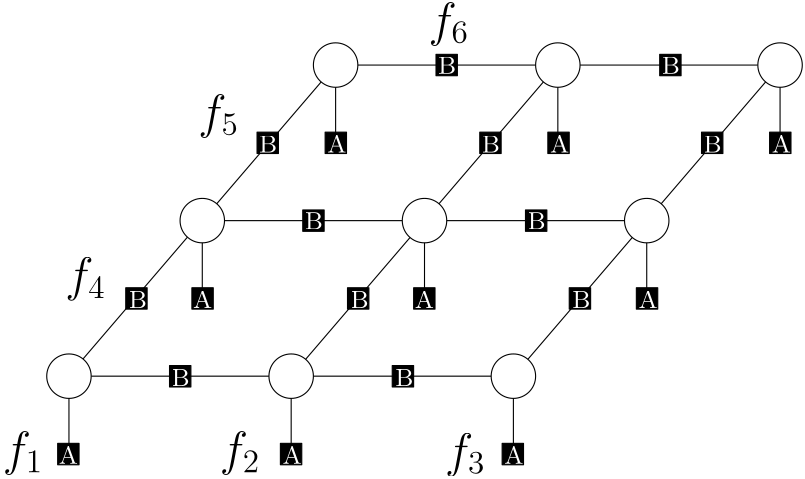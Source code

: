 <?xml version="1.0"?>
<!DOCTYPE ipe SYSTEM "ipe.dtd">
<ipe version="70010" creator="Ipe 7.0.10">
<info created="D:20090318161940" modified="D:20100326153505"/>
<ipestyle name="ipe6">
<symbol name="mark/circle(sx)" transformations="translations">
<path fill="sym-stroke">
0.6 0 0 0.6 0 0 e
0.4 0 0 0.4 0 0 e
</path>
</symbol>
<symbol name="mark/disk(sx)" transformations="translations">
<path fill="sym-stroke">
0.6 0 0 0.6 0 0 e
</path>
</symbol>
<symbol name="mark/fdisk(sfx)" transformations="translations">
<group>
<path fill="sym-stroke" fillrule="eofill">
0.6 0 0 0.6 0 0 e
0.4 0 0 0.4 0 0 e
</path>
<path fill="sym-fill">
0.4 0 0 0.4 0 0 e
</path>
</group>
</symbol>
<symbol name="mark/box(sx)" transformations="translations">
<path fill="sym-stroke" fillrule="eofill">
-0.6 -0.6 m
0.6 -0.6 l
0.6 0.6 l
-0.6 0.6 l
h
-0.4 -0.4 m
0.4 -0.4 l
0.4 0.4 l
-0.4 0.4 l
h
</path>
</symbol>
<symbol name="mark/square(sx)" transformations="translations">
<path fill="sym-stroke">
-0.6 -0.6 m
0.6 -0.6 l
0.6 0.6 l
-0.6 0.6 l
h
</path>
</symbol>
<symbol name="mark/fsquare(sfx)" transformations="translations">
<group>
<path fill="sym-stroke" fillrule="eofill">
-0.6 -0.6 m
0.6 -0.6 l
0.6 0.6 l
-0.6 0.6 l
0 -0.4 m
0.4 -0.4 l
0.4 0.4 l
-0.4 0.4 l
h
</path>
<path fill="sym-fill">
-0.4 -0.4 m
0.4 -0.4 l
0.4 0.4 l
-0.4 0.4 l
h
</path>
</group>
</symbol>
<symbol name="mark/cross(sx)" transformations="translations">
<group>
<path fill="sym-stroke">
-0.43 -0.57 m
0.57 0.43 l
0.43 0.57 l
-0.57 -0.43 l
h
</path>
<path fill="sym-stroke">
-0.43 0.57 m
0.57 -0.43 l
0.43 -0.57 l
-0.57 0.43 l
h
</path>
</group>
</symbol>
<pen name="heavier" value="0.8"/>
<pen name="fat" value="1.2"/>
<pen name="ultrafat" value="2"/>
<symbolsize name="large" value="5"/>
<symbolsize name="small" value="2"/>
<symbolsize name="tiny" value="1.1"/>
<arrowsize name="large" value="10"/>
<arrowsize name="small" value="5"/>
<arrowsize name="tiny" value="3"/>
<color name="red" value="1 0 0"/>
<color name="green" value="0 1 0"/>
<color name="blue" value="0 0 1"/>
<color name="yellow" value="1 1 0"/>
<color name="gray1" value="0.125"/>
<color name="gray2" value="0.25"/>
<color name="gray3" value="0.375"/>
<color name="gray4" value="0.5"/>
<color name="gray5" value="0.625"/>
<color name="gray6" value="0.75"/>
<color name="gray7" value="0.875"/>
<dashstyle name="dashed" value="[4] 0"/>
<dashstyle name="dotted" value="[1 3] 0"/>
<dashstyle name="dash dotted" value="[4 2 1 2] 0"/>
<dashstyle name="dash dot dotted" value="[4 2 1 2 1 2] 0"/>
<textsize name="large" value="\large"/>
<textsize name="small" value="\small"/>
<textsize name="tiny" value="\tiny"/>
<textsize name="Large" value="\Large"/>
<textsize name="LARGE" value="\LARGE"/>
<textsize name="huge" value="\huge"/>
<textsize name="Huge" value="\Huge"/>
<textsize name="footnote" value="\footnotesize"/>
<textstyle name="center" begin="\begin{center}" end="\end{center}"/>
<textstyle name="itemize" begin="\begin{itemize}" end="\end{itemize}"/>
<textstyle name="item" begin="\begin{itemize}\item{}" end="\end{itemize}"/>
</ipestyle>
<page>
<layer name="alpha"/>
<layer name="beta"/>
<view layers="alpha beta" active="alpha"/>
<path layer="beta" stroke="black">
240 664 m
288 720 l
</path>
<path stroke="black">
160 664 m
208 720 l
</path>
<path layer="alpha" stroke="black">
216 720 m
280 720 l
</path>
<path layer="beta" matrix="1 0 0 1 0.350128 0.700256" stroke="black">
112 608 m
160 664 l
</path>
<path layer="alpha" stroke="black">
120 608 m
184 608 l
</path>
<path stroke="black">
200 608 m
264 608 l
</path>
<path stroke="black">
168 664 m
232 664 l
</path>
<path stroke="black">
248 664 m
312 664 l
</path>
<path stroke="black">
296 720 m
360 720 l
</path>
<path layer="beta" stroke="black">
272 608 m
320 664 l
</path>
<path stroke="black">
320 664 m
368 720 l
</path>
<path stroke="black">
192 608 m
240 664 l
</path>
<path layer="alpha" matrix="1 0 0 1 20.9587 16.1199" stroke="black" fill="black">
111.491 616.012 m
119.183 616.012 l
119.183 623.704 l
111.491 623.704 l
h
</path>
<path matrix="1 0 0 1 36.7145 -11.8904" stroke="black" fill="black">
111.491 616.012 m
119.183 616.012 l
119.183 623.704 l
111.491 623.704 l
h
</path>
<path matrix="1 0 0 1 116.894 -11.8904" stroke="black" fill="black">
111.491 616.012 m
119.183 616.012 l
119.183 623.704 l
111.491 623.704 l
h
</path>
<path matrix="1 0 0 1 84.6821 44.1301" stroke="black" fill="black">
111.491 616.012 m
119.183 616.012 l
119.183 623.704 l
111.491 623.704 l
h
</path>
<path matrix="1 0 0 1 164.861 44.1301" stroke="black" fill="black">
111.491 616.012 m
119.183 616.012 l
119.183 623.704 l
111.491 623.704 l
h
</path>
<path matrix="1 0 0 1 132.65 100.151" stroke="black" fill="black">
111.491 616.012 m
119.183 616.012 l
119.183 623.704 l
111.491 623.704 l
h
</path>
<path matrix="1 0 0 1 213.179 100.151" stroke="black" fill="black">
111.491 616.012 m
119.183 616.012 l
119.183 623.704 l
111.491 623.704 l
h
</path>
<path matrix="1 0 0 1 100.788 16.1199" stroke="black" fill="black">
111.491 616.012 m
119.183 616.012 l
119.183 623.704 l
111.491 623.704 l
h
</path>
<path matrix="1 0 0 1 180.617 16.1199" stroke="black" fill="black">
111.491 616.012 m
119.183 616.012 l
119.183 623.704 l
111.491 623.704 l
h
</path>
<path matrix="1 0 0 1 68.226 72.1404" stroke="black" fill="black">
111.491 616.012 m
119.183 616.012 l
119.183 623.704 l
111.491 623.704 l
h
</path>
<path matrix="1 0 0 1 148.405 72.1404" stroke="black" fill="black">
111.491 616.012 m
119.183 616.012 l
119.183 623.704 l
111.491 623.704 l
h
</path>
<path matrix="1 0 0 1 228.235 72.1404" stroke="black" fill="black">
111.491 616.012 m
119.183 616.012 l
119.183 623.704 l
111.491 623.704 l
h
</path>
<path matrix="1 0 0 1 44.7674 16.1199" stroke="black" fill="black">
111.491 616.012 m
119.183 616.012 l
119.183 623.704 l
111.491 623.704 l
h
</path>
<path matrix="1 0 0 1 124.597 16.1199" stroke="black" fill="black">
111.491 616.012 m
119.183 616.012 l
119.183 623.704 l
111.491 623.704 l
h
</path>
<path matrix="1 0 0 1 204.776 16.1199" stroke="black" fill="black">
111.491 616.012 m
119.183 616.012 l
119.183 623.704 l
111.491 623.704 l
h
</path>
<path matrix="1 0 0 1 252.744 72.1404" stroke="black" fill="black">
111.491 616.012 m
119.183 616.012 l
119.183 623.704 l
111.491 623.704 l
h
</path>
<path matrix="1 0 0 1 172.914 72.1404" stroke="black" fill="black">
111.491 616.012 m
119.183 616.012 l
119.183 623.704 l
111.491 623.704 l
h
</path>
<path matrix="1 0 0 1 92.735 72.1404" stroke="black" fill="black">
111.491 616.012 m
119.183 616.012 l
119.183 623.704 l
111.491 623.704 l
h
</path>
<path matrix="1 0 0 1 -3.55024 -39.9007" stroke="black" fill="black">
111.491 616.012 m
119.183 616.012 l
119.183 623.704 l
111.491 623.704 l
h
</path>
<path matrix="1 0 0 1 76.6291 -39.9007" stroke="black" fill="black">
111.491 616.012 m
119.183 616.012 l
119.183 623.704 l
111.491 623.704 l
h
</path>
<path matrix="1 0 0 1 156.458 -39.9007" stroke="black" fill="black">
111.491 616.012 m
119.183 616.012 l
119.183 623.704 l
111.491 623.704 l
h
</path>
<path stroke="black">
112 580 m
112 608 l
</path>
<path stroke="black">
192 580 m
192 608 l
</path>
<path stroke="black">
272 580 m
272 608 l
</path>
<path stroke="black">
320 636 m
320 664 l
</path>
<path stroke="black">
368 692 m
368 720 l
</path>
<path stroke="black">
288 692 m
288 720 l
</path>
<path stroke="black">
208 692 m
208 720 l
</path>
<path stroke="black">
160 636 m
160 664 l
</path>
<path stroke="black">
240 636 m
240 664 l
</path>
<path matrix="1 0 0 1 0 16" stroke="black" fill="white">
8 0 0 8 160 648 e
</path>
<path matrix="1 0 0 1 0 32" stroke="black" fill="white">
8 0 0 8 208 688 e
</path>
<path matrix="1 0 0 1 0 32" stroke="black" fill="white">
8 0 0 8 288 688 e
</path>
<path matrix="1 0 0 1 0 32" stroke="black" fill="white">
8 0 0 8 368 688 e
</path>
<path matrix="1 0 0 1 0 16" stroke="black" fill="white">
8 0 0 8 320 648 e
</path>
<path matrix="1 0 0 1 0 16" stroke="black" fill="white">
8 0 0 8 240 648 e
</path>
<path stroke="black" fill="white">
8 0 0 8 192 608 e
</path>
<path stroke="black" fill="white">
8 0 0 8 272 608 e
</path>
<path stroke="black" fill="white">
8 0 0 8 112 608 e
</path>
<text matrix="1 0 0 1 -0.591716 0" transformations="translations" pos="88.7692 576.03" stroke="black" type="label" width="14.66" height="11.953" depth="3.35" valign="baseline" size="LARGE">$f_1$</text>
<text matrix="1 0 0 1 77.5148 0.00001775" transformations="translations" pos="88.7692 576.03" stroke="black" type="label" width="14.66" height="11.953" depth="3.35" valign="baseline" size="LARGE">$f_2$</text>
<text matrix="1 0 0 1 158.58 -0.591272" transformations="translations" pos="88.7692 576.03" stroke="black" type="label" width="14.66" height="11.953" depth="3.35" valign="baseline" size="LARGE">$f_3$</text>
<text matrix="1 0 0 1 21.8932 62.7228" transformations="translations" pos="88.7692 576.03" stroke="black" type="label" width="14.66" height="11.953" depth="3.35" valign="baseline" size="LARGE">$f_4$</text>
<text matrix="1 0 0 1 69.8226 121.303" transformations="translations" pos="88.7692 576.03" stroke="black" type="label" width="14.66" height="11.953" depth="3.35" valign="baseline" size="LARGE">$f_5$</text>
<text matrix="1 0 0 1 152.663 154.439" transformations="translations" pos="88.7692 576.03" stroke="black" type="label" width="14.66" height="11.953" depth="3.35" valign="baseline" size="LARGE">$f_6$</text>
<text matrix="1 0 0 1 -25.9095 -58.1212" transformations="translations" pos="134.23 634.598" stroke="white" type="label" width="6.91" height="6.127" depth="0" valign="baseline" size="small">A</text>
<text matrix="1 0 0 1 54.62 -58.1214" transformations="translations" pos="134.23 634.598" stroke="white" type="label" width="6.91" height="6.127" depth="0" valign="baseline" size="small">A</text>
<text matrix="1 0 0 1 134.45 -58.121" transformations="translations" pos="134.23 634.598" stroke="white" type="label" width="6.91" height="6.127" depth="0" valign="baseline" size="small">A</text>
<text matrix="1 0 0 1 22.4089 -2.10031" transformations="translations" pos="134.23 634.598" stroke="white" type="label" width="6.91" height="6.127" depth="0" valign="baseline" size="small">A</text>
<text matrix="1 0 0 1 102.238 -2.10057" transformations="translations" pos="134.23 634.598" stroke="white" type="label" width="6.91" height="6.127" depth="0" valign="baseline" size="small">A</text>
<text matrix="1 0 0 1 182.767 -2.10057" transformations="translations" pos="134.23 634.598" stroke="white" type="label" width="6.91" height="6.127" depth="0" valign="baseline" size="small">A</text>
<text matrix="1 0 0 1 70.7261 53.9199" transformations="translations" pos="134.23 634.598" stroke="white" type="label" width="6.91" height="6.127" depth="0" valign="baseline" size="small">A</text>
<text matrix="1 0 0 1 150.905 53.9199" transformations="translations" pos="134.23 634.598" stroke="white" type="label" width="6.91" height="6.127" depth="0" valign="baseline" size="small">A</text>
<text matrix="1 0 0 1 230.735 53.9199" transformations="translations" pos="134.23 634.598" stroke="white" type="label" width="6.91" height="6.127" depth="0" valign="baseline" size="small">A</text>
<text matrix="1 0 0 1 -0.699957 -2.10057" transformations="translations" pos="134.23 634.598" stroke="white" type="label" width="6.527" height="6.127" depth="0" valign="baseline" size="small">B</text>
<text matrix="1 0 0 1 14.7058 -30.1109" transformations="translations" pos="134.23 634.598" stroke="white" type="label" width="6.527" height="6.127" depth="0" valign="baseline" size="small">B</text>
<text matrix="1 0 0 1 95.2352 -30.1109" transformations="translations" pos="134.23 634.598" stroke="white" type="label" width="6.527" height="6.127" depth="0" valign="baseline" size="small">B</text>
<text matrix="1 0 0 1 158.958 -2.10069" transformations="translations" pos="134.23 634.598" stroke="white" type="label" width="6.527" height="6.127" depth="0" valign="baseline" size="small">B</text>
<text matrix="1 0 0 1 79.1293 -2.10069" transformations="translations" pos="134.23 634.598" stroke="white" type="label" width="6.527" height="6.127" depth="0" valign="baseline" size="small">B</text>
<text matrix="1 0 0 1 62.6733 26.2597" transformations="translations" pos="134.23 634.598" stroke="white" type="label" width="6.527" height="6.127" depth="0" valign="baseline" size="small">B</text>
<text matrix="1 0 0 1 46.2173 53.9198" transformations="translations" pos="134.23 634.598" stroke="white" type="label" width="6.527" height="6.127" depth="0" valign="baseline" size="small">B</text>
<text matrix="1 0 0 1 110.641 82.2801" transformations="translations" pos="134.23 634.598" stroke="white" type="label" width="6.527" height="6.127" depth="0" valign="baseline" size="small">B</text>
<text matrix="1 0 0 1 126.397 53.9198" transformations="translations" pos="134.23 634.598" stroke="white" type="label" width="6.527" height="6.127" depth="0" valign="baseline" size="small">B</text>
<text matrix="1 0 0 1 142.853 26.2597" transformations="translations" pos="134.23 634.598" stroke="white" type="label" width="6.527" height="6.127" depth="0" valign="baseline" size="small">B</text>
<text matrix="1 0 0 1 191.17 82.2801" transformations="translations" pos="134.23 634.598" stroke="white" type="label" width="6.527" height="6.127" depth="0" valign="baseline" size="small">B</text>
<text matrix="1 0 0 1 206.226 53.9198" transformations="translations" pos="134.23 634.598" stroke="white" type="label" width="6.527" height="6.127" depth="0" valign="baseline" size="small">B</text>
</page>
</ipe>
